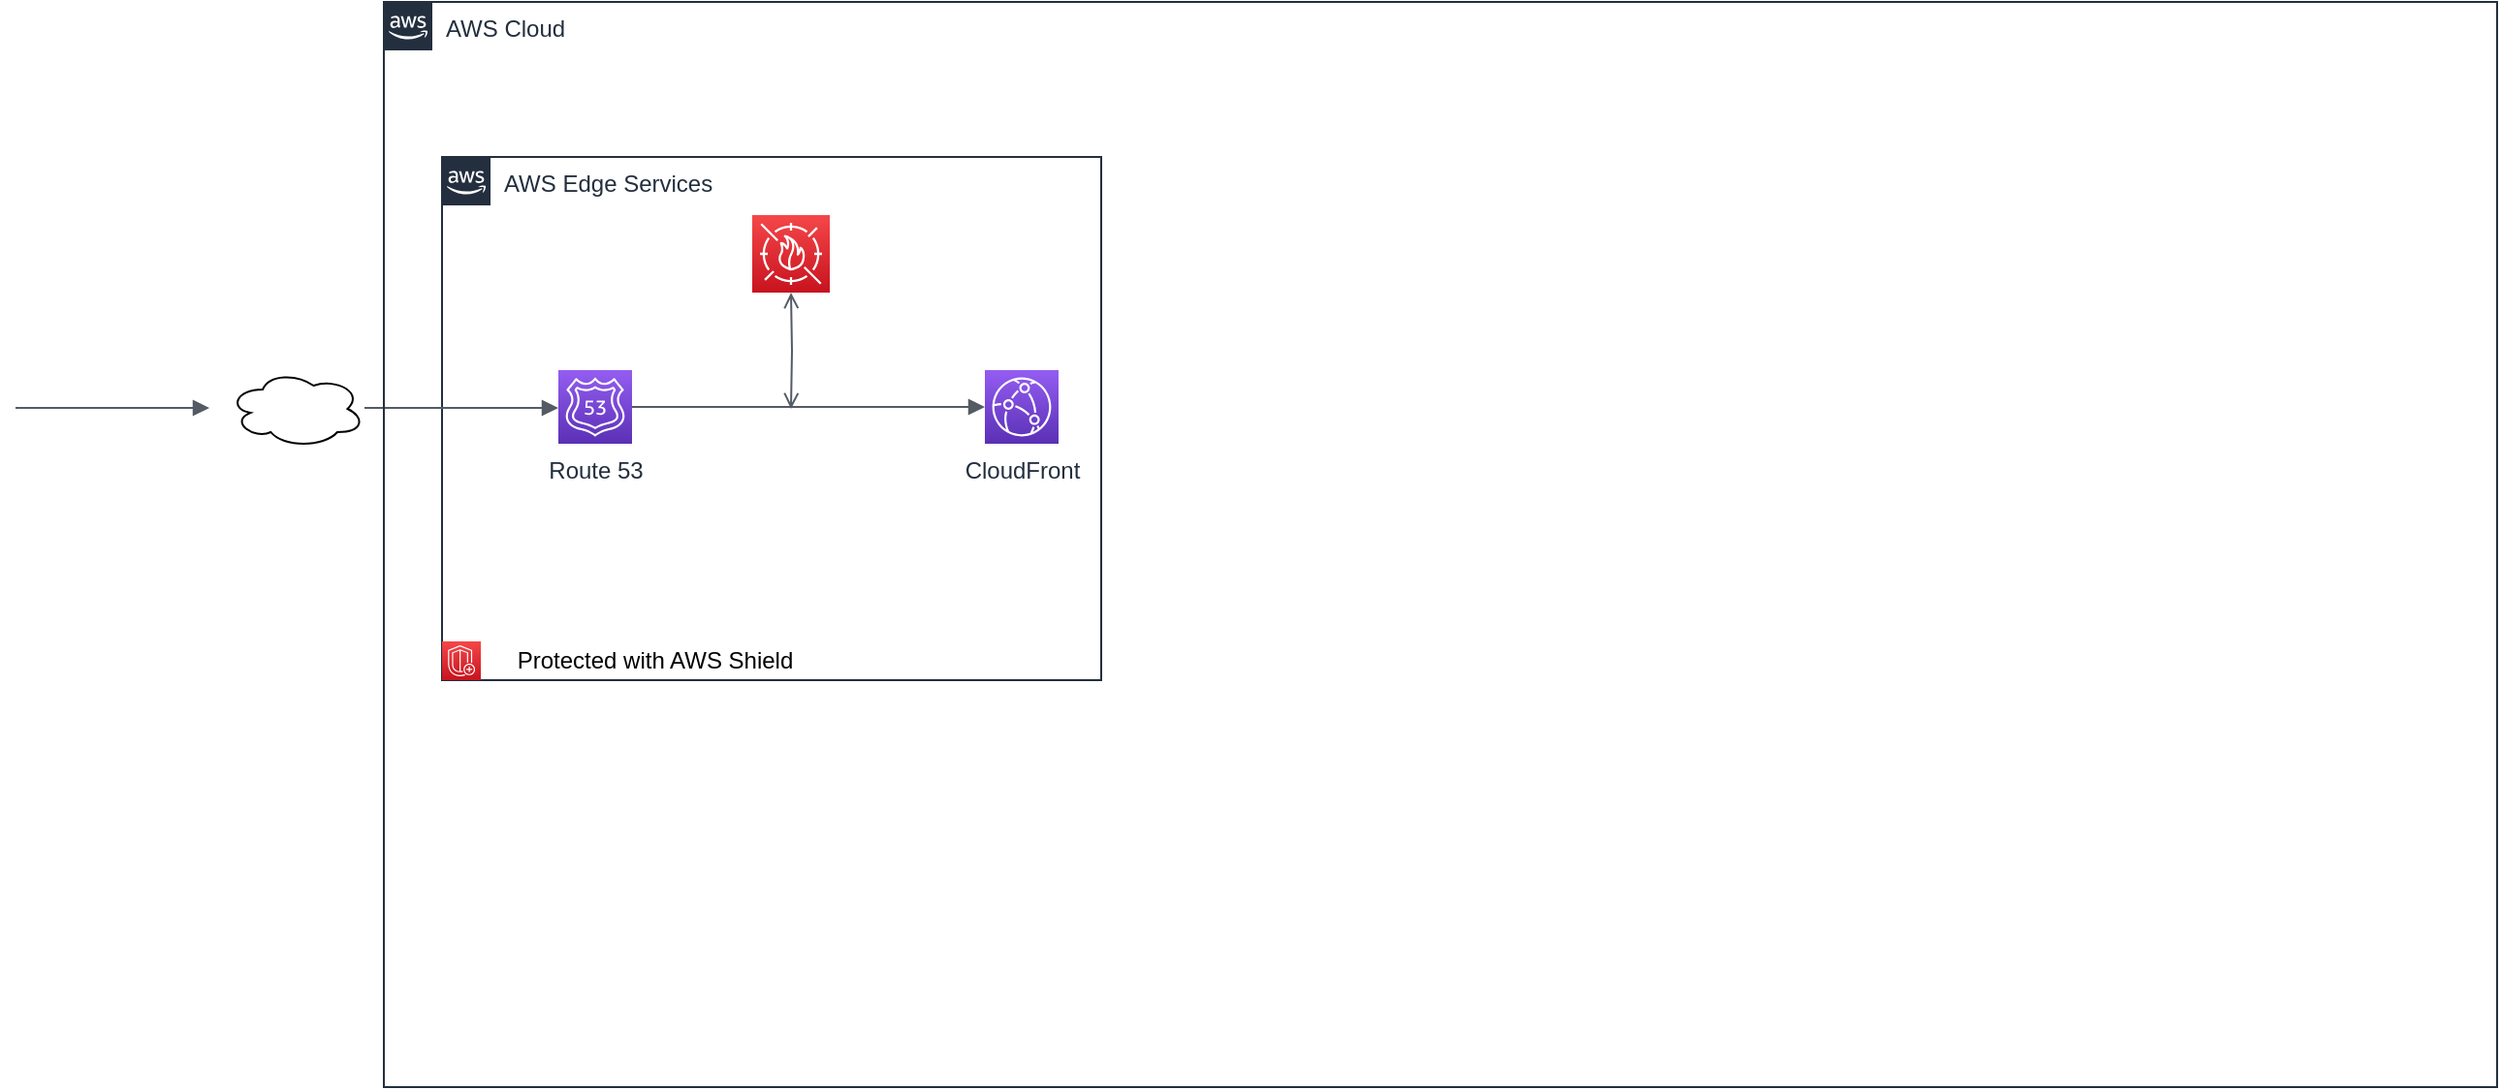 <mxfile version="20.0.1" type="github">
  <diagram id="S9UyM0tFQbpVBHd5YzN-" name="Page-1">
    <mxGraphModel dx="1422" dy="794" grid="1" gridSize="10" guides="1" tooltips="1" connect="1" arrows="1" fold="1" page="1" pageScale="1" pageWidth="2336" pageHeight="1654" background="none" math="0" shadow="0">
      <root>
        <mxCell id="0" />
        <mxCell id="1" parent="0" />
        <mxCell id="o099btuPSf6t2Z-e04EJ-1" value="AWS Edge Services" style="points=[[0,0],[0.25,0],[0.5,0],[0.75,0],[1,0],[1,0.25],[1,0.5],[1,0.75],[1,1],[0.75,1],[0.5,1],[0.25,1],[0,1],[0,0.75],[0,0.5],[0,0.25]];outlineConnect=0;gradientColor=none;html=1;whiteSpace=wrap;fontSize=12;fontStyle=0;container=1;pointerEvents=0;collapsible=0;recursiveResize=0;shape=mxgraph.aws4.group;grIcon=mxgraph.aws4.group_aws_cloud_alt;strokeColor=#232F3E;fillColor=none;verticalAlign=top;align=left;spacingLeft=30;fontColor=#232F3E;dashed=0;" parent="1" vertex="1">
          <mxGeometry x="330" y="280" width="340" height="270" as="geometry" />
        </mxCell>
        <mxCell id="o099btuPSf6t2Z-e04EJ-16" value="" style="group" parent="o099btuPSf6t2Z-e04EJ-1" vertex="1" connectable="0">
          <mxGeometry x="60" y="30" width="258" height="118" as="geometry" />
        </mxCell>
        <mxCell id="o099btuPSf6t2Z-e04EJ-12" value="Route 53" style="sketch=0;points=[[0,0,0],[0.25,0,0],[0.5,0,0],[0.75,0,0],[1,0,0],[0,1,0],[0.25,1,0],[0.5,1,0],[0.75,1,0],[1,1,0],[0,0.25,0],[0,0.5,0],[0,0.75,0],[1,0.25,0],[1,0.5,0],[1,0.75,0]];outlineConnect=0;fontColor=#232F3E;gradientColor=#945DF2;gradientDirection=north;fillColor=#5A30B5;strokeColor=#ffffff;dashed=0;verticalLabelPosition=bottom;verticalAlign=top;align=center;html=1;fontSize=12;fontStyle=0;aspect=fixed;shape=mxgraph.aws4.resourceIcon;resIcon=mxgraph.aws4.route_53;" parent="o099btuPSf6t2Z-e04EJ-16" vertex="1">
          <mxGeometry y="80" width="38" height="38" as="geometry" />
        </mxCell>
        <mxCell id="o099btuPSf6t2Z-e04EJ-10" value="" style="sketch=0;points=[[0,0,0],[0.25,0,0],[0.5,0,0],[0.75,0,0],[1,0,0],[0,1,0],[0.25,1,0],[0.5,1,0],[0.75,1,0],[1,1,0],[0,0.25,0],[0,0.5,0],[0,0.75,0],[1,0.25,0],[1,0.5,0],[1,0.75,0]];outlineConnect=0;fontColor=#232F3E;gradientColor=#F54749;gradientDirection=north;fillColor=#C7131F;strokeColor=#ffffff;dashed=0;verticalLabelPosition=bottom;verticalAlign=top;align=center;html=1;fontSize=12;fontStyle=0;aspect=fixed;shape=mxgraph.aws4.resourceIcon;resIcon=mxgraph.aws4.waf;" parent="o099btuPSf6t2Z-e04EJ-16" vertex="1">
          <mxGeometry x="100" width="40" height="40" as="geometry" />
        </mxCell>
        <mxCell id="o099btuPSf6t2Z-e04EJ-13" value="CloudFront" style="sketch=0;points=[[0,0,0],[0.25,0,0],[0.5,0,0],[0.75,0,0],[1,0,0],[0,1,0],[0.25,1,0],[0.5,1,0],[0.75,1,0],[1,1,0],[0,0.25,0],[0,0.5,0],[0,0.75,0],[1,0.25,0],[1,0.5,0],[1,0.75,0]];outlineConnect=0;fontColor=#232F3E;gradientColor=#945DF2;gradientDirection=north;fillColor=#5A30B5;strokeColor=#ffffff;dashed=0;verticalLabelPosition=bottom;verticalAlign=top;align=center;html=1;fontSize=12;fontStyle=0;aspect=fixed;shape=mxgraph.aws4.resourceIcon;resIcon=mxgraph.aws4.cloudfront;" parent="o099btuPSf6t2Z-e04EJ-16" vertex="1">
          <mxGeometry x="220" y="80" width="38" height="38" as="geometry" />
        </mxCell>
        <mxCell id="o099btuPSf6t2Z-e04EJ-14" value="" style="edgeStyle=orthogonalEdgeStyle;html=1;endArrow=block;elbow=vertical;startArrow=none;endFill=1;strokeColor=#545B64;rounded=0;entryX=0;entryY=0.5;entryDx=0;entryDy=0;entryPerimeter=0;exitX=1;exitY=0.5;exitDx=0;exitDy=0;exitPerimeter=0;" parent="o099btuPSf6t2Z-e04EJ-16" source="o099btuPSf6t2Z-e04EJ-12" target="o099btuPSf6t2Z-e04EJ-13" edge="1">
          <mxGeometry width="100" relative="1" as="geometry">
            <mxPoint x="50" y="98.5" as="sourcePoint" />
            <mxPoint x="150" y="98.5" as="targetPoint" />
          </mxGeometry>
        </mxCell>
        <mxCell id="o099btuPSf6t2Z-e04EJ-15" value="" style="edgeStyle=orthogonalEdgeStyle;html=1;endArrow=open;elbow=vertical;startArrow=open;startFill=0;endFill=0;strokeColor=#545B64;rounded=0;entryX=0.5;entryY=1;entryDx=0;entryDy=0;entryPerimeter=0;" parent="o099btuPSf6t2Z-e04EJ-16" target="o099btuPSf6t2Z-e04EJ-10" edge="1">
          <mxGeometry width="100" relative="1" as="geometry">
            <mxPoint x="120" y="100" as="sourcePoint" />
            <mxPoint x="370" y="140" as="targetPoint" />
          </mxGeometry>
        </mxCell>
        <mxCell id="o099btuPSf6t2Z-e04EJ-17" value="" style="group" parent="o099btuPSf6t2Z-e04EJ-1" vertex="1" connectable="0">
          <mxGeometry y="250" width="200" height="20" as="geometry" />
        </mxCell>
        <mxCell id="o099btuPSf6t2Z-e04EJ-2" value="" style="sketch=0;points=[[0,0,0],[0.25,0,0],[0.5,0,0],[0.75,0,0],[1,0,0],[0,1,0],[0.25,1,0],[0.5,1,0],[0.75,1,0],[1,1,0],[0,0.25,0],[0,0.5,0],[0,0.75,0],[1,0.25,0],[1,0.5,0],[1,0.75,0]];outlineConnect=0;fontColor=#232F3E;gradientColor=#F54749;gradientDirection=north;fillColor=#C7131F;strokeColor=#ffffff;dashed=0;verticalLabelPosition=bottom;verticalAlign=top;align=center;html=1;fontSize=12;fontStyle=0;aspect=fixed;shape=mxgraph.aws4.resourceIcon;resIcon=mxgraph.aws4.shield;" parent="o099btuPSf6t2Z-e04EJ-17" vertex="1">
          <mxGeometry width="20" height="20" as="geometry" />
        </mxCell>
        <mxCell id="o099btuPSf6t2Z-e04EJ-3" value="Protected with AWS Shield" style="text;html=1;strokeColor=none;fillColor=none;align=center;verticalAlign=middle;whiteSpace=wrap;rounded=0;" parent="o099btuPSf6t2Z-e04EJ-17" vertex="1">
          <mxGeometry x="20" width="180" height="20" as="geometry" />
        </mxCell>
        <mxCell id="o099btuPSf6t2Z-e04EJ-18" value="" style="group" parent="1" vertex="1" connectable="0">
          <mxGeometry x="160" y="390" width="230" height="40" as="geometry" />
        </mxCell>
        <mxCell id="o099btuPSf6t2Z-e04EJ-4" value="" style="ellipse;shape=cloud;whiteSpace=wrap;html=1;" parent="o099btuPSf6t2Z-e04EJ-18" vertex="1">
          <mxGeometry x="60" width="70" height="40" as="geometry" />
        </mxCell>
        <mxCell id="o099btuPSf6t2Z-e04EJ-6" value="" style="edgeStyle=orthogonalEdgeStyle;html=1;endArrow=block;elbow=vertical;startArrow=none;endFill=1;strokeColor=#545B64;rounded=0;" parent="o099btuPSf6t2Z-e04EJ-18" edge="1">
          <mxGeometry width="100" relative="1" as="geometry">
            <mxPoint x="130" y="19.5" as="sourcePoint" />
            <mxPoint x="230" y="19.5" as="targetPoint" />
          </mxGeometry>
        </mxCell>
        <mxCell id="o099btuPSf6t2Z-e04EJ-7" value="" style="edgeStyle=orthogonalEdgeStyle;html=1;endArrow=block;elbow=vertical;startArrow=none;endFill=1;strokeColor=#545B64;rounded=0;" parent="o099btuPSf6t2Z-e04EJ-18" edge="1">
          <mxGeometry width="100" relative="1" as="geometry">
            <mxPoint x="-50" y="19.5" as="sourcePoint" />
            <mxPoint x="50" y="19.5" as="targetPoint" />
            <Array as="points">
              <mxPoint y="19.5" />
              <mxPoint y="19.5" />
            </Array>
          </mxGeometry>
        </mxCell>
        <mxCell id="e1Rylb-uFzCbyF6p7n8r-2" value="AWS Cloud" style="points=[[0,0],[0.25,0],[0.5,0],[0.75,0],[1,0],[1,0.25],[1,0.5],[1,0.75],[1,1],[0.75,1],[0.5,1],[0.25,1],[0,1],[0,0.75],[0,0.5],[0,0.25]];outlineConnect=0;gradientColor=none;html=1;whiteSpace=wrap;fontSize=12;fontStyle=0;container=1;pointerEvents=0;collapsible=0;recursiveResize=0;shape=mxgraph.aws4.group;grIcon=mxgraph.aws4.group_aws_cloud_alt;strokeColor=#232F3E;fillColor=none;verticalAlign=top;align=left;spacingLeft=30;fontColor=#232F3E;dashed=0;" vertex="1" parent="1">
          <mxGeometry x="300" y="200" width="1090" height="560" as="geometry" />
        </mxCell>
      </root>
    </mxGraphModel>
  </diagram>
</mxfile>
